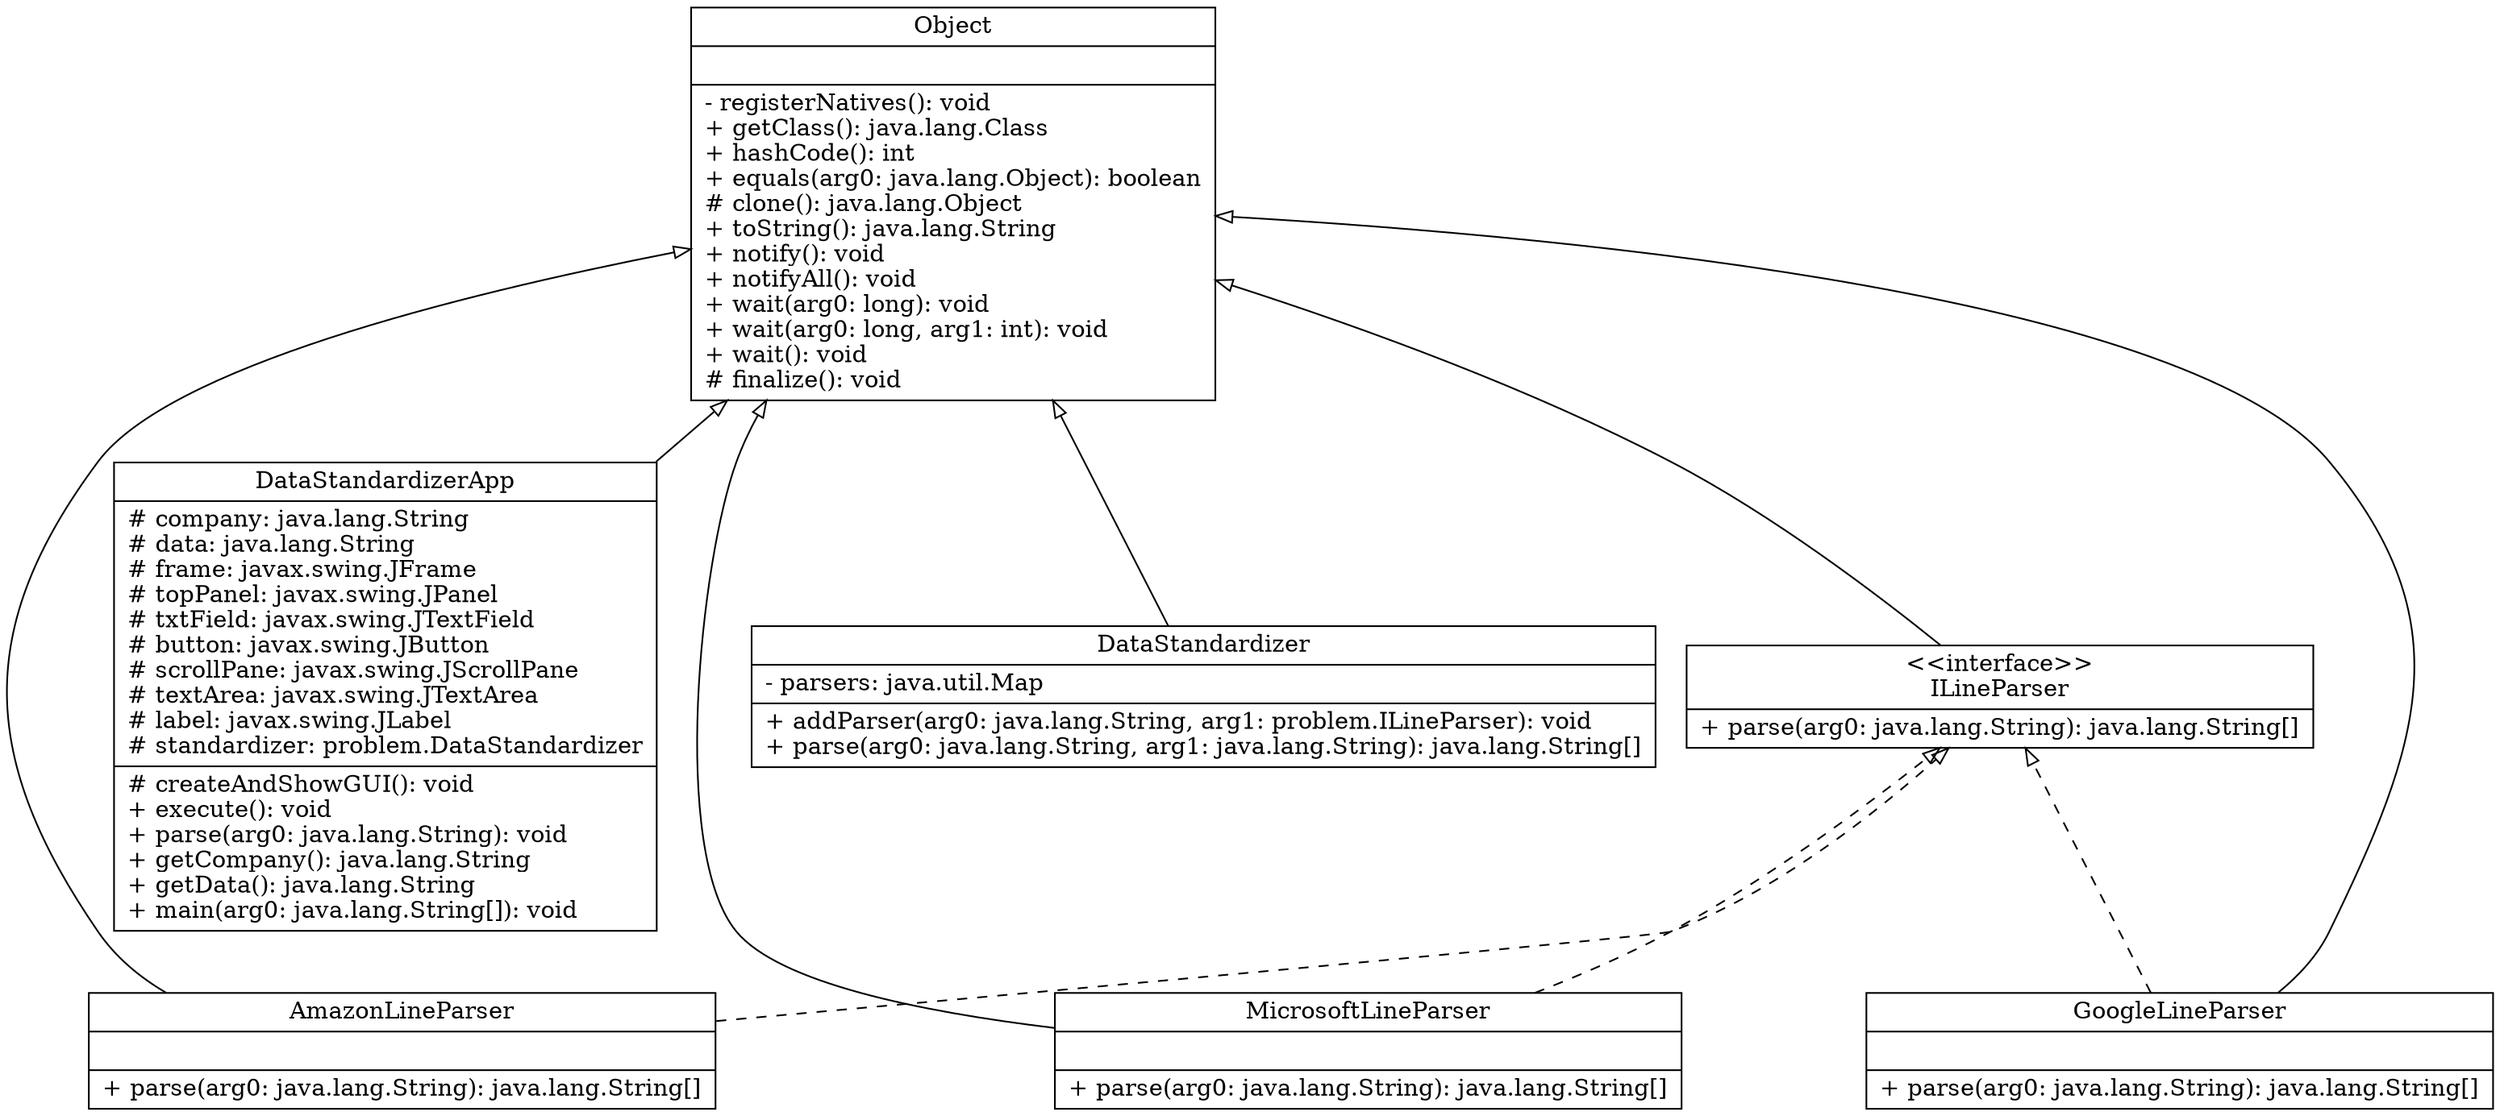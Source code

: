 digraph whatever{
rankdir="BT";
problem_parsers_AmazonLineParser [ shape="record", label = "{AmazonLineParser||+ parse(arg0: java.lang.String): java.lang.String[]\l}" ];
problem_DataStandardizerApp [ shape="record", label = "{DataStandardizerApp|\# company: java.lang.String\l\# data: java.lang.String\l\# frame: javax.swing.JFrame\l\# topPanel: javax.swing.JPanel\l\# txtField: javax.swing.JTextField\l\# button: javax.swing.JButton\l\# scrollPane: javax.swing.JScrollPane\l\# textArea: javax.swing.JTextArea\l\# label: javax.swing.JLabel\l\# standardizer: problem.DataStandardizer\l|\# createAndShowGUI(): void\l+ execute(): void\l+ parse(arg0: java.lang.String): void\l+ getCompany(): java.lang.String\l+ getData(): java.lang.String\l+ main(arg0: java.lang.String[]): void\l}" ];
problem_parsers_MicrosoftLineParser [ shape="record", label = "{MicrosoftLineParser||+ parse(arg0: java.lang.String): java.lang.String[]\l}" ];
java_lang_Object [ shape="record", label = "{Object||- registerNatives(): void\l+ getClass(): java.lang.Class\l+ hashCode(): int\l+ equals(arg0: java.lang.Object): boolean\l\# clone(): java.lang.Object\l+ toString(): java.lang.String\l+ notify(): void\l+ notifyAll(): void\l+ wait(arg0: long): void\l+ wait(arg0: long, arg1: int): void\l+ wait(): void\l\# finalize(): void\l}" ];
problem_DataStandardizer [ shape="record", label = "{DataStandardizer|- parsers: java.util.Map\l|+ addParser(arg0: java.lang.String, arg1: problem.ILineParser): void\l+ parse(arg0: java.lang.String, arg1: java.lang.String): java.lang.String[]\l}" ];
problem_ILineParser [ shape="record", label = "{\<\<interface\>\>\nILineParser|+ parse(arg0: java.lang.String): java.lang.String[]\l}" ];
problem_parsers_GoogleLineParser [ shape="record", label = "{GoogleLineParser||+ parse(arg0: java.lang.String): java.lang.String[]\l}" ];
problem_parsers_AmazonLineParser -> java_lang_Object [arrowhead="onormal"];
problem_parsers_AmazonLineParser -> problem_ILineParser [arrowhead="onormal", style="dashed"];
problem_DataStandardizerApp -> java_lang_Object [arrowhead="onormal"];
problem_parsers_MicrosoftLineParser -> java_lang_Object [arrowhead="onormal"];
problem_parsers_MicrosoftLineParser -> problem_ILineParser [arrowhead="onormal", style="dashed"];
problem_DataStandardizer -> java_lang_Object [arrowhead="onormal"];
problem_ILineParser -> java_lang_Object [arrowhead="onormal"];
problem_parsers_GoogleLineParser -> java_lang_Object [arrowhead="onormal"];
problem_parsers_GoogleLineParser -> problem_ILineParser [arrowhead="onormal", style="dashed"];
}